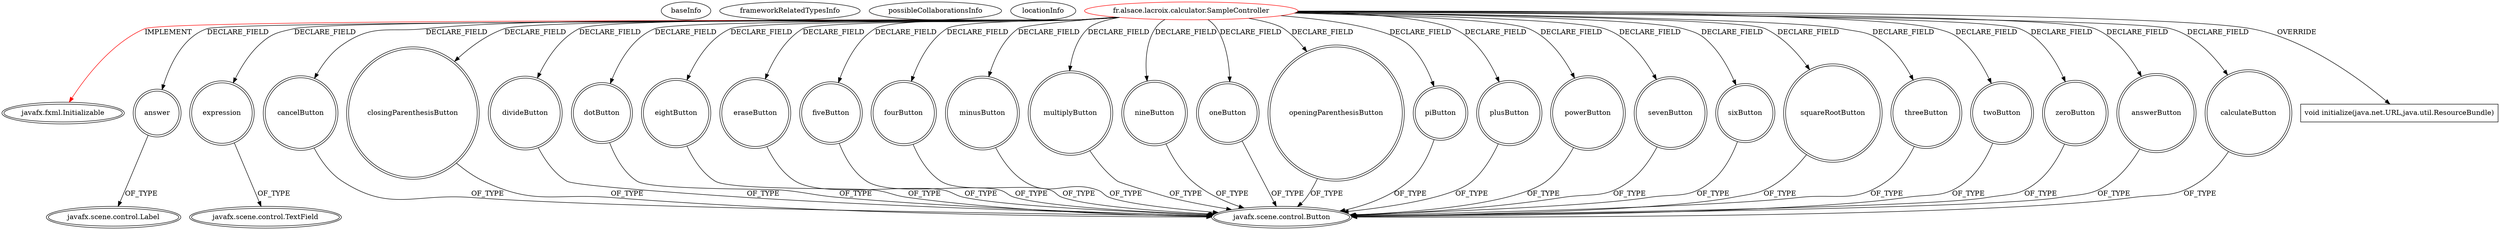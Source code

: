 digraph {
baseInfo[graphId=308,category="extension_graph",isAnonymous=false,possibleRelation=false]
frameworkRelatedTypesInfo[0="javafx.fxml.Initializable"]
possibleCollaborationsInfo[]
locationInfo[projectName="Dahwar-Calculator",filePath="/Dahwar-Calculator/Calculator-master/src/fr/alsace/lacroix/calculator/SampleController.java",contextSignature="SampleController",graphId="308"]
0[label="fr.alsace.lacroix.calculator.SampleController",vertexType="ROOT_CLIENT_CLASS_DECLARATION",isFrameworkType=false,color=red]
1[label="javafx.fxml.Initializable",vertexType="FRAMEWORK_INTERFACE_TYPE",isFrameworkType=true,peripheries=2]
2[label="answer",vertexType="FIELD_DECLARATION",isFrameworkType=true,peripheries=2,shape=circle]
3[label="javafx.scene.control.Label",vertexType="FRAMEWORK_CLASS_TYPE",isFrameworkType=true,peripheries=2]
4[label="answerButton",vertexType="FIELD_DECLARATION",isFrameworkType=true,peripheries=2,shape=circle]
5[label="javafx.scene.control.Button",vertexType="FRAMEWORK_CLASS_TYPE",isFrameworkType=true,peripheries=2]
6[label="calculateButton",vertexType="FIELD_DECLARATION",isFrameworkType=true,peripheries=2,shape=circle]
8[label="cancelButton",vertexType="FIELD_DECLARATION",isFrameworkType=true,peripheries=2,shape=circle]
10[label="closingParenthesisButton",vertexType="FIELD_DECLARATION",isFrameworkType=true,peripheries=2,shape=circle]
12[label="divideButton",vertexType="FIELD_DECLARATION",isFrameworkType=true,peripheries=2,shape=circle]
14[label="dotButton",vertexType="FIELD_DECLARATION",isFrameworkType=true,peripheries=2,shape=circle]
16[label="eightButton",vertexType="FIELD_DECLARATION",isFrameworkType=true,peripheries=2,shape=circle]
18[label="eraseButton",vertexType="FIELD_DECLARATION",isFrameworkType=true,peripheries=2,shape=circle]
20[label="expression",vertexType="FIELD_DECLARATION",isFrameworkType=true,peripheries=2,shape=circle]
21[label="javafx.scene.control.TextField",vertexType="FRAMEWORK_CLASS_TYPE",isFrameworkType=true,peripheries=2]
22[label="fiveButton",vertexType="FIELD_DECLARATION",isFrameworkType=true,peripheries=2,shape=circle]
24[label="fourButton",vertexType="FIELD_DECLARATION",isFrameworkType=true,peripheries=2,shape=circle]
26[label="minusButton",vertexType="FIELD_DECLARATION",isFrameworkType=true,peripheries=2,shape=circle]
28[label="multiplyButton",vertexType="FIELD_DECLARATION",isFrameworkType=true,peripheries=2,shape=circle]
30[label="nineButton",vertexType="FIELD_DECLARATION",isFrameworkType=true,peripheries=2,shape=circle]
32[label="oneButton",vertexType="FIELD_DECLARATION",isFrameworkType=true,peripheries=2,shape=circle]
34[label="openingParenthesisButton",vertexType="FIELD_DECLARATION",isFrameworkType=true,peripheries=2,shape=circle]
36[label="piButton",vertexType="FIELD_DECLARATION",isFrameworkType=true,peripheries=2,shape=circle]
38[label="plusButton",vertexType="FIELD_DECLARATION",isFrameworkType=true,peripheries=2,shape=circle]
40[label="powerButton",vertexType="FIELD_DECLARATION",isFrameworkType=true,peripheries=2,shape=circle]
42[label="sevenButton",vertexType="FIELD_DECLARATION",isFrameworkType=true,peripheries=2,shape=circle]
44[label="sixButton",vertexType="FIELD_DECLARATION",isFrameworkType=true,peripheries=2,shape=circle]
46[label="squareRootButton",vertexType="FIELD_DECLARATION",isFrameworkType=true,peripheries=2,shape=circle]
48[label="threeButton",vertexType="FIELD_DECLARATION",isFrameworkType=true,peripheries=2,shape=circle]
50[label="twoButton",vertexType="FIELD_DECLARATION",isFrameworkType=true,peripheries=2,shape=circle]
52[label="zeroButton",vertexType="FIELD_DECLARATION",isFrameworkType=true,peripheries=2,shape=circle]
54[label="void initialize(java.net.URL,java.util.ResourceBundle)",vertexType="OVERRIDING_METHOD_DECLARATION",isFrameworkType=false,shape=box]
0->1[label="IMPLEMENT",color=red]
0->2[label="DECLARE_FIELD"]
2->3[label="OF_TYPE"]
0->4[label="DECLARE_FIELD"]
4->5[label="OF_TYPE"]
0->6[label="DECLARE_FIELD"]
6->5[label="OF_TYPE"]
0->8[label="DECLARE_FIELD"]
8->5[label="OF_TYPE"]
0->10[label="DECLARE_FIELD"]
10->5[label="OF_TYPE"]
0->12[label="DECLARE_FIELD"]
12->5[label="OF_TYPE"]
0->14[label="DECLARE_FIELD"]
14->5[label="OF_TYPE"]
0->16[label="DECLARE_FIELD"]
16->5[label="OF_TYPE"]
0->18[label="DECLARE_FIELD"]
18->5[label="OF_TYPE"]
0->20[label="DECLARE_FIELD"]
20->21[label="OF_TYPE"]
0->22[label="DECLARE_FIELD"]
22->5[label="OF_TYPE"]
0->24[label="DECLARE_FIELD"]
24->5[label="OF_TYPE"]
0->26[label="DECLARE_FIELD"]
26->5[label="OF_TYPE"]
0->28[label="DECLARE_FIELD"]
28->5[label="OF_TYPE"]
0->30[label="DECLARE_FIELD"]
30->5[label="OF_TYPE"]
0->32[label="DECLARE_FIELD"]
32->5[label="OF_TYPE"]
0->34[label="DECLARE_FIELD"]
34->5[label="OF_TYPE"]
0->36[label="DECLARE_FIELD"]
36->5[label="OF_TYPE"]
0->38[label="DECLARE_FIELD"]
38->5[label="OF_TYPE"]
0->40[label="DECLARE_FIELD"]
40->5[label="OF_TYPE"]
0->42[label="DECLARE_FIELD"]
42->5[label="OF_TYPE"]
0->44[label="DECLARE_FIELD"]
44->5[label="OF_TYPE"]
0->46[label="DECLARE_FIELD"]
46->5[label="OF_TYPE"]
0->48[label="DECLARE_FIELD"]
48->5[label="OF_TYPE"]
0->50[label="DECLARE_FIELD"]
50->5[label="OF_TYPE"]
0->52[label="DECLARE_FIELD"]
52->5[label="OF_TYPE"]
0->54[label="OVERRIDE"]
}
